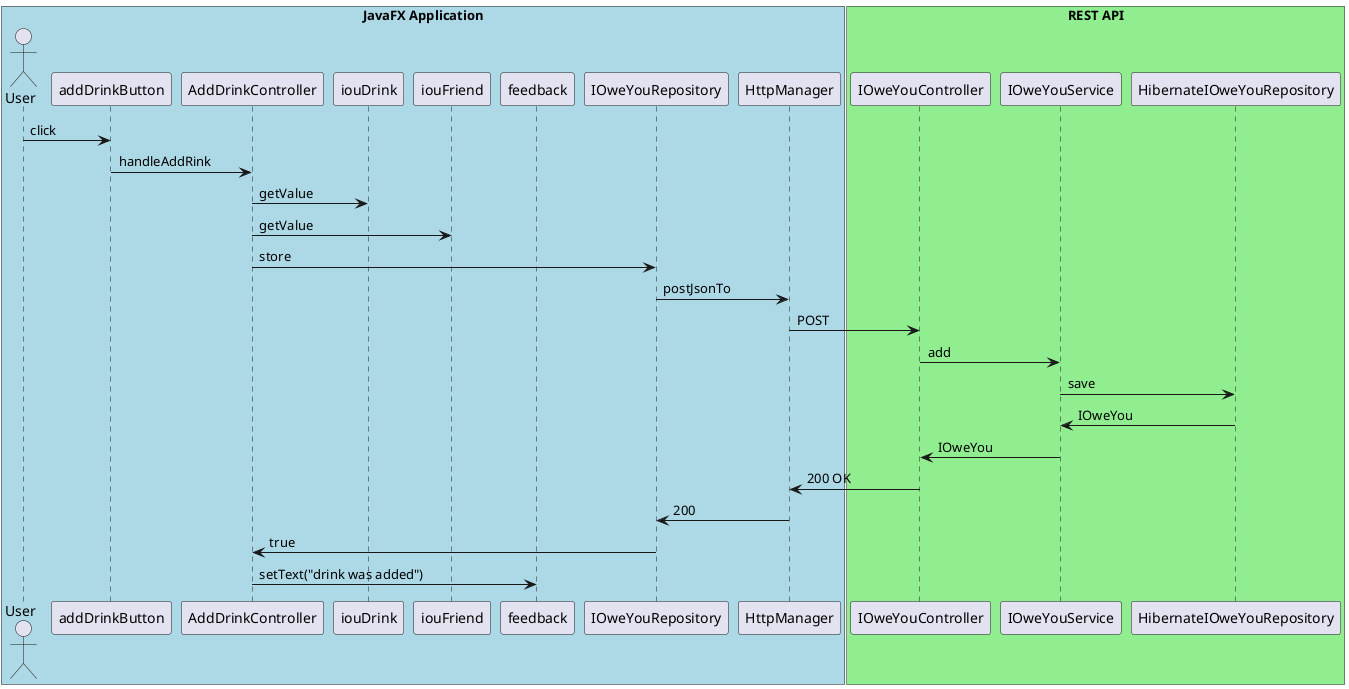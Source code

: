 @startuml
box "JavaFX Application" #LightBlue
actor User
participant addDrinkButton
participant AddDrinkController
participant iouDrink
participant iouFriend
participant feedback
participant IOweYouRepository
participant HttpManager
end box

box "REST API" #LightGreen
participant IOweYouController
participant IOweYouService
participant HibernateIOweYouRepository
end box


User -> "~#addDrink: Button" as addDrinkButton: click
addDrinkButton -> AddDrinkController: handleAddRink
AddDrinkController -> "~#choiceBoxDrinks: ChoiceBox" as iouDrink: getValue
AddDrinkController -> "~#choiceBoxFriends: ChoiceBox" as iouFriend: getValue
AddDrinkController -> IOweYouRepository: store
IOweYouRepository -> HttpManager: postJsonTo
HttpManager -> "IOweYouController: addIOweYou" as IOweYouController : POST
IOweYouController -> IOweYouService: add
IOweYouService -> HibernateIOweYouRepository: save
HibernateIOweYouRepository -> IOweYouService: IOweYou
IOweYouService -> IOweYouController: IOweYou
IOweYouController -> HttpManager: 200 OK
HttpManager -> IOweYouRepository: 200
IOweYouRepository -> AddDrinkController: true
AddDrinkController -> "~#feedback: Label" as feedback: setText("drink was added")
@enduml